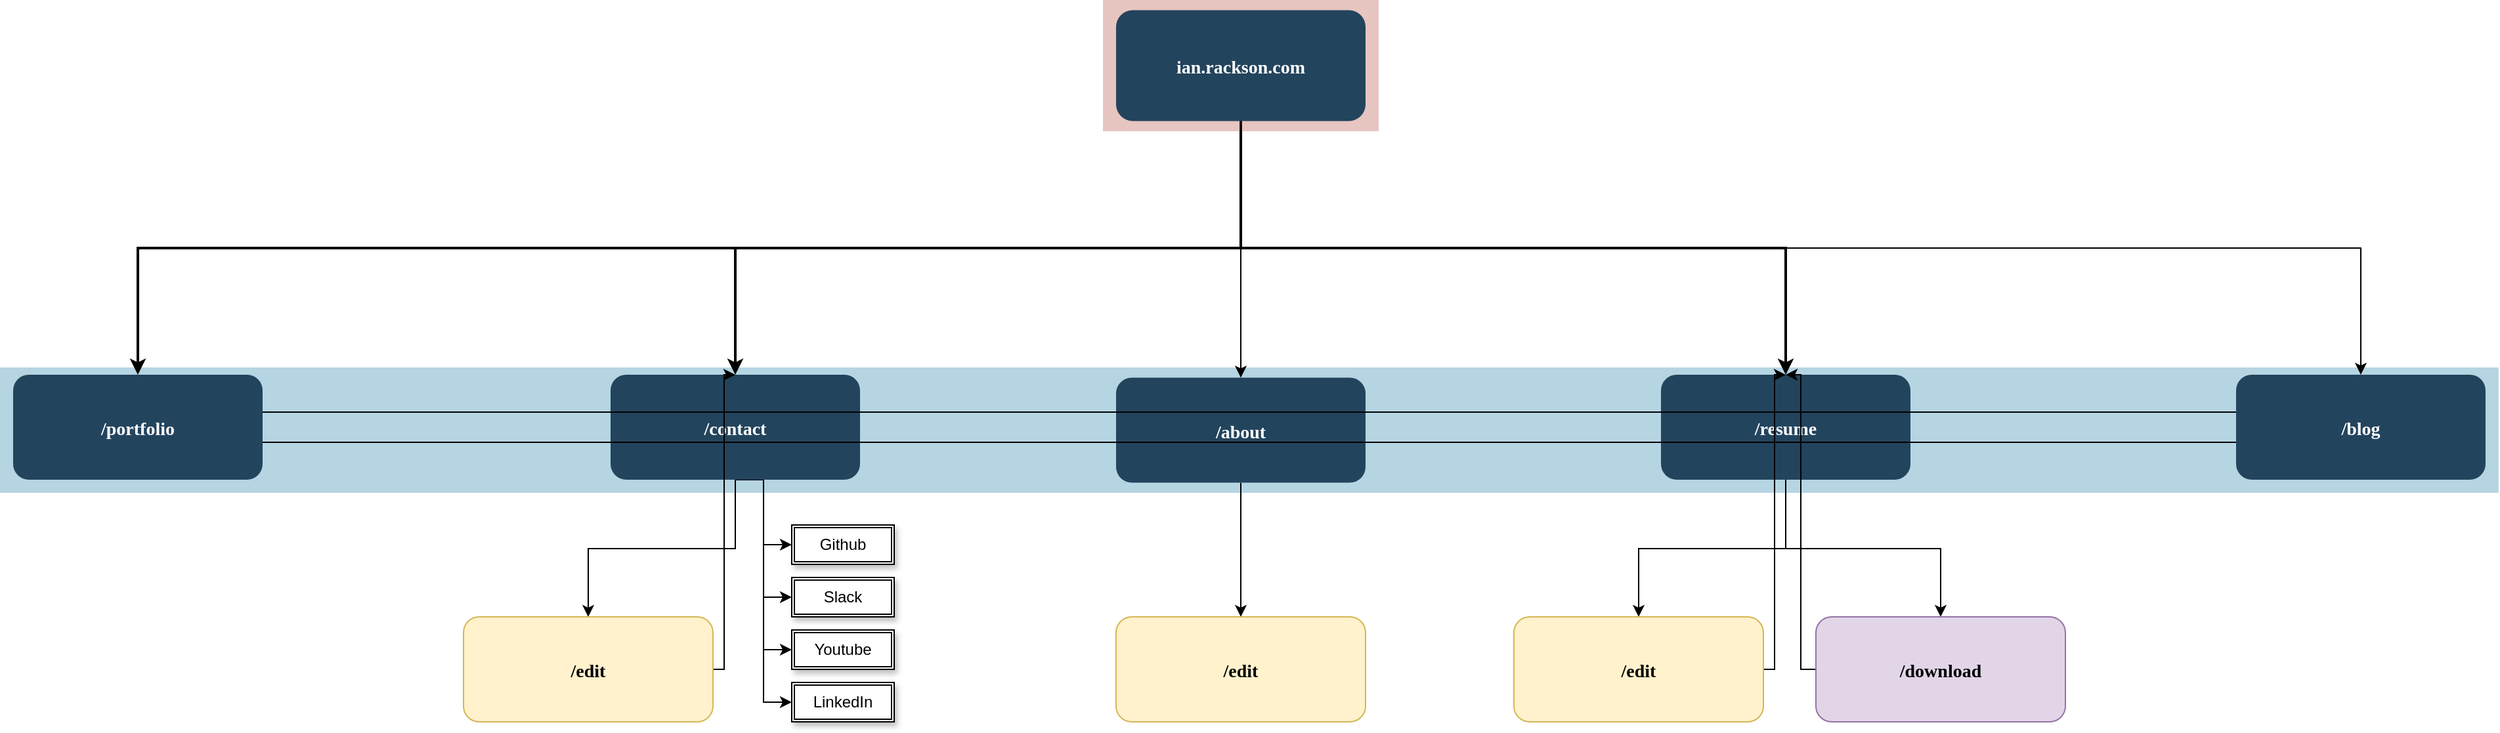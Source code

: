<mxfile version="14.5.8" type="github">
  <diagram name="Page-1" id="2c0d36ab-eaac-3732-788b-9136903baeff">
    <mxGraphModel dx="2377" dy="1323" grid="1" gridSize="10" guides="1" tooltips="1" connect="1" arrows="1" fold="1" page="1" pageScale="1.5" pageWidth="1169" pageHeight="827" background="#ffffff" math="0" shadow="0">
      <root>
        <mxCell id="0" />
        <mxCell id="1" parent="0" />
        <mxCell id="122" value="" style="fillColor=#10739E;strokeColor=none;opacity=30;" parent="1" vertex="1">
          <mxGeometry x="97" y="330" width="1903" height="95.5" as="geometry" />
        </mxCell>
        <mxCell id="Ey4R-V_PaF4X1ZqoevEX-137" value="" style="edgeStyle=elbowEdgeStyle;rounded=0;orthogonalLoop=1;jettySize=auto;elbow=vertical;html=1;" edge="1" parent="1" source="2" target="Ey4R-V_PaF4X1ZqoevEX-136">
          <mxGeometry relative="1" as="geometry" />
        </mxCell>
        <mxCell id="Ey4R-V_PaF4X1ZqoevEX-160" style="edgeStyle=elbowEdgeStyle;rounded=0;orthogonalLoop=1;jettySize=auto;elbow=vertical;html=1;" edge="1" parent="1" source="4" target="Ey4R-V_PaF4X1ZqoevEX-155">
          <mxGeometry relative="1" as="geometry" />
        </mxCell>
        <mxCell id="Ey4R-V_PaF4X1ZqoevEX-161" style="edgeStyle=elbowEdgeStyle;rounded=0;orthogonalLoop=1;jettySize=auto;elbow=vertical;html=1;" edge="1" parent="1" source="4" target="Ey4R-V_PaF4X1ZqoevEX-154">
          <mxGeometry relative="1" as="geometry" />
        </mxCell>
        <mxCell id="4" value="/resume" style="rounded=1;fillColor=#23445D;gradientColor=none;strokeColor=none;fontColor=#FFFFFF;fontStyle=1;fontFamily=Tahoma;fontSize=14" parent="1" vertex="1">
          <mxGeometry x="1362.0" y="335.5" width="190" height="80" as="geometry" />
        </mxCell>
        <mxCell id="9" value="" style="edgeStyle=elbowEdgeStyle;elbow=vertical;strokeWidth=2;rounded=0" parent="1" source="2" target="4" edge="1">
          <mxGeometry x="337" y="215.5" width="100" height="100" as="geometry">
            <mxPoint x="337" y="315.5" as="sourcePoint" />
            <mxPoint x="437" y="215.5" as="targetPoint" />
          </mxGeometry>
        </mxCell>
        <mxCell id="Ey4R-V_PaF4X1ZqoevEX-167" style="edgeStyle=elbowEdgeStyle;rounded=0;orthogonalLoop=1;jettySize=auto;elbow=vertical;html=1;entryX=0.5;entryY=0;entryDx=0;entryDy=0;" edge="1" parent="1" source="10" target="Ey4R-V_PaF4X1ZqoevEX-166">
          <mxGeometry relative="1" as="geometry" />
        </mxCell>
        <mxCell id="10" value="/about" style="rounded=1;fillColor=#23445D;gradientColor=none;strokeColor=none;fontColor=#FFFFFF;fontStyle=1;fontFamily=Tahoma;fontSize=14" parent="1" vertex="1">
          <mxGeometry x="947" y="337.75" width="190" height="80" as="geometry" />
        </mxCell>
        <mxCell id="Ey4R-V_PaF4X1ZqoevEX-173" style="edgeStyle=elbowEdgeStyle;rounded=0;orthogonalLoop=1;jettySize=auto;html=1;exitX=0.5;exitY=1;exitDx=0;exitDy=0;" edge="1" parent="1" source="12" target="Ey4R-V_PaF4X1ZqoevEX-168">
          <mxGeometry relative="1" as="geometry" />
        </mxCell>
        <mxCell id="Ey4R-V_PaF4X1ZqoevEX-176" style="edgeStyle=elbowEdgeStyle;rounded=0;orthogonalLoop=1;jettySize=auto;html=1;exitX=0.5;exitY=1;exitDx=0;exitDy=0;entryX=0;entryY=0.5;entryDx=0;entryDy=0;" edge="1" parent="1" source="12" target="Ey4R-V_PaF4X1ZqoevEX-169">
          <mxGeometry relative="1" as="geometry" />
        </mxCell>
        <mxCell id="Ey4R-V_PaF4X1ZqoevEX-178" style="edgeStyle=elbowEdgeStyle;rounded=0;orthogonalLoop=1;jettySize=auto;html=1;exitX=0.5;exitY=1;exitDx=0;exitDy=0;entryX=0;entryY=0.5;entryDx=0;entryDy=0;" edge="1" parent="1" source="12" target="Ey4R-V_PaF4X1ZqoevEX-170">
          <mxGeometry relative="1" as="geometry" />
        </mxCell>
        <mxCell id="Ey4R-V_PaF4X1ZqoevEX-179" style="edgeStyle=elbowEdgeStyle;rounded=0;orthogonalLoop=1;jettySize=auto;html=1;exitX=0.5;exitY=1;exitDx=0;exitDy=0;entryX=0;entryY=0.5;entryDx=0;entryDy=0;" edge="1" parent="1" source="12" target="Ey4R-V_PaF4X1ZqoevEX-171">
          <mxGeometry relative="1" as="geometry" />
        </mxCell>
        <mxCell id="Ey4R-V_PaF4X1ZqoevEX-182" style="edgeStyle=elbowEdgeStyle;rounded=0;orthogonalLoop=1;jettySize=auto;elbow=vertical;html=1;exitX=0.5;exitY=1;exitDx=0;exitDy=0;" edge="1" parent="1" source="12" target="Ey4R-V_PaF4X1ZqoevEX-181">
          <mxGeometry relative="1" as="geometry" />
        </mxCell>
        <mxCell id="12" value="/contact" style="rounded=1;fillColor=#23445D;gradientColor=none;strokeColor=none;fontColor=#FFFFFF;fontStyle=1;fontFamily=Tahoma;fontSize=14" parent="1" vertex="1">
          <mxGeometry x="562.0" y="335.5" width="190" height="80" as="geometry" />
        </mxCell>
        <mxCell id="Ey4R-V_PaF4X1ZqoevEX-153" style="edgeStyle=elbowEdgeStyle;shape=link;rounded=0;orthogonalLoop=1;jettySize=auto;html=1;exitX=1;exitY=0.5;exitDx=0;exitDy=0;entryX=0;entryY=0.5;entryDx=0;entryDy=0;width=23;" edge="1" parent="1" source="13" target="Ey4R-V_PaF4X1ZqoevEX-136">
          <mxGeometry relative="1" as="geometry" />
        </mxCell>
        <mxCell id="13" value="/portfolio" style="rounded=1;fillColor=#23445D;gradientColor=none;strokeColor=none;fontColor=#FFFFFF;fontStyle=1;fontFamily=Tahoma;fontSize=14" parent="1" vertex="1">
          <mxGeometry x="107" y="335.5" width="190" height="80" as="geometry" />
        </mxCell>
        <mxCell id="59" value="" style="edgeStyle=elbowEdgeStyle;elbow=vertical;strokeWidth=2;rounded=0" parent="1" source="2" target="12" edge="1">
          <mxGeometry x="347" y="225.5" width="100" height="100" as="geometry">
            <mxPoint x="862.0" y="275.5" as="sourcePoint" />
            <mxPoint x="1467.0" y="345.5" as="targetPoint" />
          </mxGeometry>
        </mxCell>
        <mxCell id="61" value="" style="edgeStyle=elbowEdgeStyle;elbow=vertical;strokeWidth=2;rounded=0" parent="1" source="2" target="13" edge="1">
          <mxGeometry x="-23" y="135.5" width="100" height="100" as="geometry">
            <mxPoint x="-23" y="235.5" as="sourcePoint" />
            <mxPoint x="77" y="135.5" as="targetPoint" />
          </mxGeometry>
        </mxCell>
        <mxCell id="Ey4R-V_PaF4X1ZqoevEX-136" value="/blog" style="rounded=1;fillColor=#23445D;gradientColor=none;strokeColor=none;fontColor=#FFFFFF;fontStyle=1;fontFamily=Tahoma;fontSize=14" vertex="1" parent="1">
          <mxGeometry x="1800" y="335.5" width="190" height="80" as="geometry" />
        </mxCell>
        <mxCell id="Ey4R-V_PaF4X1ZqoevEX-141" value="" style="group" vertex="1" connectable="0" parent="1">
          <mxGeometry x="937" y="50.0" width="210" height="100.0" as="geometry" />
        </mxCell>
        <mxCell id="123" value="" style="fillColor=#AE4132;strokeColor=none;opacity=30;" parent="Ey4R-V_PaF4X1ZqoevEX-141" vertex="1">
          <mxGeometry width="210" height="100.0" as="geometry" />
        </mxCell>
        <mxCell id="2" value="ian.rackson.com" style="rounded=1;fillColor=#23445D;gradientColor=none;strokeColor=none;fontColor=#FFFFFF;fontStyle=1;fontFamily=Tahoma;fontSize=14" parent="Ey4R-V_PaF4X1ZqoevEX-141" vertex="1">
          <mxGeometry x="10" y="7.75" width="190" height="84.5" as="geometry" />
        </mxCell>
        <mxCell id="Ey4R-V_PaF4X1ZqoevEX-148" style="edgeStyle=elbowEdgeStyle;rounded=0;orthogonalLoop=1;jettySize=auto;elbow=vertical;html=1;exitX=0.5;exitY=1;exitDx=0;exitDy=0;" edge="1" parent="1" source="2" target="10">
          <mxGeometry relative="1" as="geometry" />
        </mxCell>
        <mxCell id="Ey4R-V_PaF4X1ZqoevEX-165" style="edgeStyle=elbowEdgeStyle;rounded=0;orthogonalLoop=1;jettySize=auto;html=1;entryX=0.5;entryY=0;entryDx=0;entryDy=0;" edge="1" parent="1" source="Ey4R-V_PaF4X1ZqoevEX-154" target="4">
          <mxGeometry relative="1" as="geometry" />
        </mxCell>
        <mxCell id="Ey4R-V_PaF4X1ZqoevEX-154" value="/download" style="rounded=1;fillColor=#e1d5e7;strokeColor=#9673a6;fontStyle=1;fontFamily=Tahoma;fontSize=14" vertex="1" parent="1">
          <mxGeometry x="1480.0" y="520" width="190" height="80" as="geometry" />
        </mxCell>
        <mxCell id="Ey4R-V_PaF4X1ZqoevEX-163" style="edgeStyle=elbowEdgeStyle;rounded=0;orthogonalLoop=1;jettySize=auto;html=1;entryX=0.5;entryY=0;entryDx=0;entryDy=0;" edge="1" parent="1" source="Ey4R-V_PaF4X1ZqoevEX-155" target="4">
          <mxGeometry relative="1" as="geometry" />
        </mxCell>
        <mxCell id="Ey4R-V_PaF4X1ZqoevEX-155" value="/edit" style="rounded=1;fillColor=#fff2cc;strokeColor=#d6b656;fontStyle=1;fontFamily=Tahoma;fontSize=14" vertex="1" parent="1">
          <mxGeometry x="1250.0" y="520" width="190" height="80" as="geometry" />
        </mxCell>
        <mxCell id="Ey4R-V_PaF4X1ZqoevEX-166" value="/edit" style="rounded=1;fillColor=#fff2cc;strokeColor=#d6b656;fontStyle=1;fontFamily=Tahoma;fontSize=14" vertex="1" parent="1">
          <mxGeometry x="947" y="520" width="190" height="80" as="geometry" />
        </mxCell>
        <mxCell id="Ey4R-V_PaF4X1ZqoevEX-180" value="" style="group;shadow=1;" vertex="1" connectable="0" parent="1">
          <mxGeometry x="700" y="450" width="78" height="150" as="geometry" />
        </mxCell>
        <mxCell id="Ey4R-V_PaF4X1ZqoevEX-168" value="Github" style="shape=ext;double=1;rounded=0;whiteSpace=wrap;html=1;shadow=1;" vertex="1" parent="Ey4R-V_PaF4X1ZqoevEX-180">
          <mxGeometry width="78" height="30" as="geometry" />
        </mxCell>
        <mxCell id="Ey4R-V_PaF4X1ZqoevEX-169" value="Slack" style="shape=ext;double=1;rounded=0;whiteSpace=wrap;html=1;shadow=1;" vertex="1" parent="Ey4R-V_PaF4X1ZqoevEX-180">
          <mxGeometry y="40" width="78" height="30" as="geometry" />
        </mxCell>
        <mxCell id="Ey4R-V_PaF4X1ZqoevEX-170" value="Youtube" style="shape=ext;double=1;rounded=0;whiteSpace=wrap;html=1;shadow=1;" vertex="1" parent="Ey4R-V_PaF4X1ZqoevEX-180">
          <mxGeometry y="80" width="78" height="30" as="geometry" />
        </mxCell>
        <mxCell id="Ey4R-V_PaF4X1ZqoevEX-171" value="LinkedIn" style="shape=ext;double=1;rounded=0;whiteSpace=wrap;html=1;shadow=1;" vertex="1" parent="Ey4R-V_PaF4X1ZqoevEX-180">
          <mxGeometry y="120" width="78" height="30" as="geometry" />
        </mxCell>
        <mxCell id="Ey4R-V_PaF4X1ZqoevEX-187" style="edgeStyle=elbowEdgeStyle;rounded=0;orthogonalLoop=1;jettySize=auto;html=1;exitX=1;exitY=0.5;exitDx=0;exitDy=0;entryX=0.5;entryY=0;entryDx=0;entryDy=0;" edge="1" parent="1" source="Ey4R-V_PaF4X1ZqoevEX-181" target="12">
          <mxGeometry relative="1" as="geometry" />
        </mxCell>
        <mxCell id="Ey4R-V_PaF4X1ZqoevEX-181" value="/edit" style="rounded=1;fillColor=#fff2cc;strokeColor=#d6b656;fontStyle=1;fontFamily=Tahoma;fontSize=14" vertex="1" parent="1">
          <mxGeometry x="450" y="520" width="190" height="80" as="geometry" />
        </mxCell>
      </root>
    </mxGraphModel>
  </diagram>
</mxfile>
